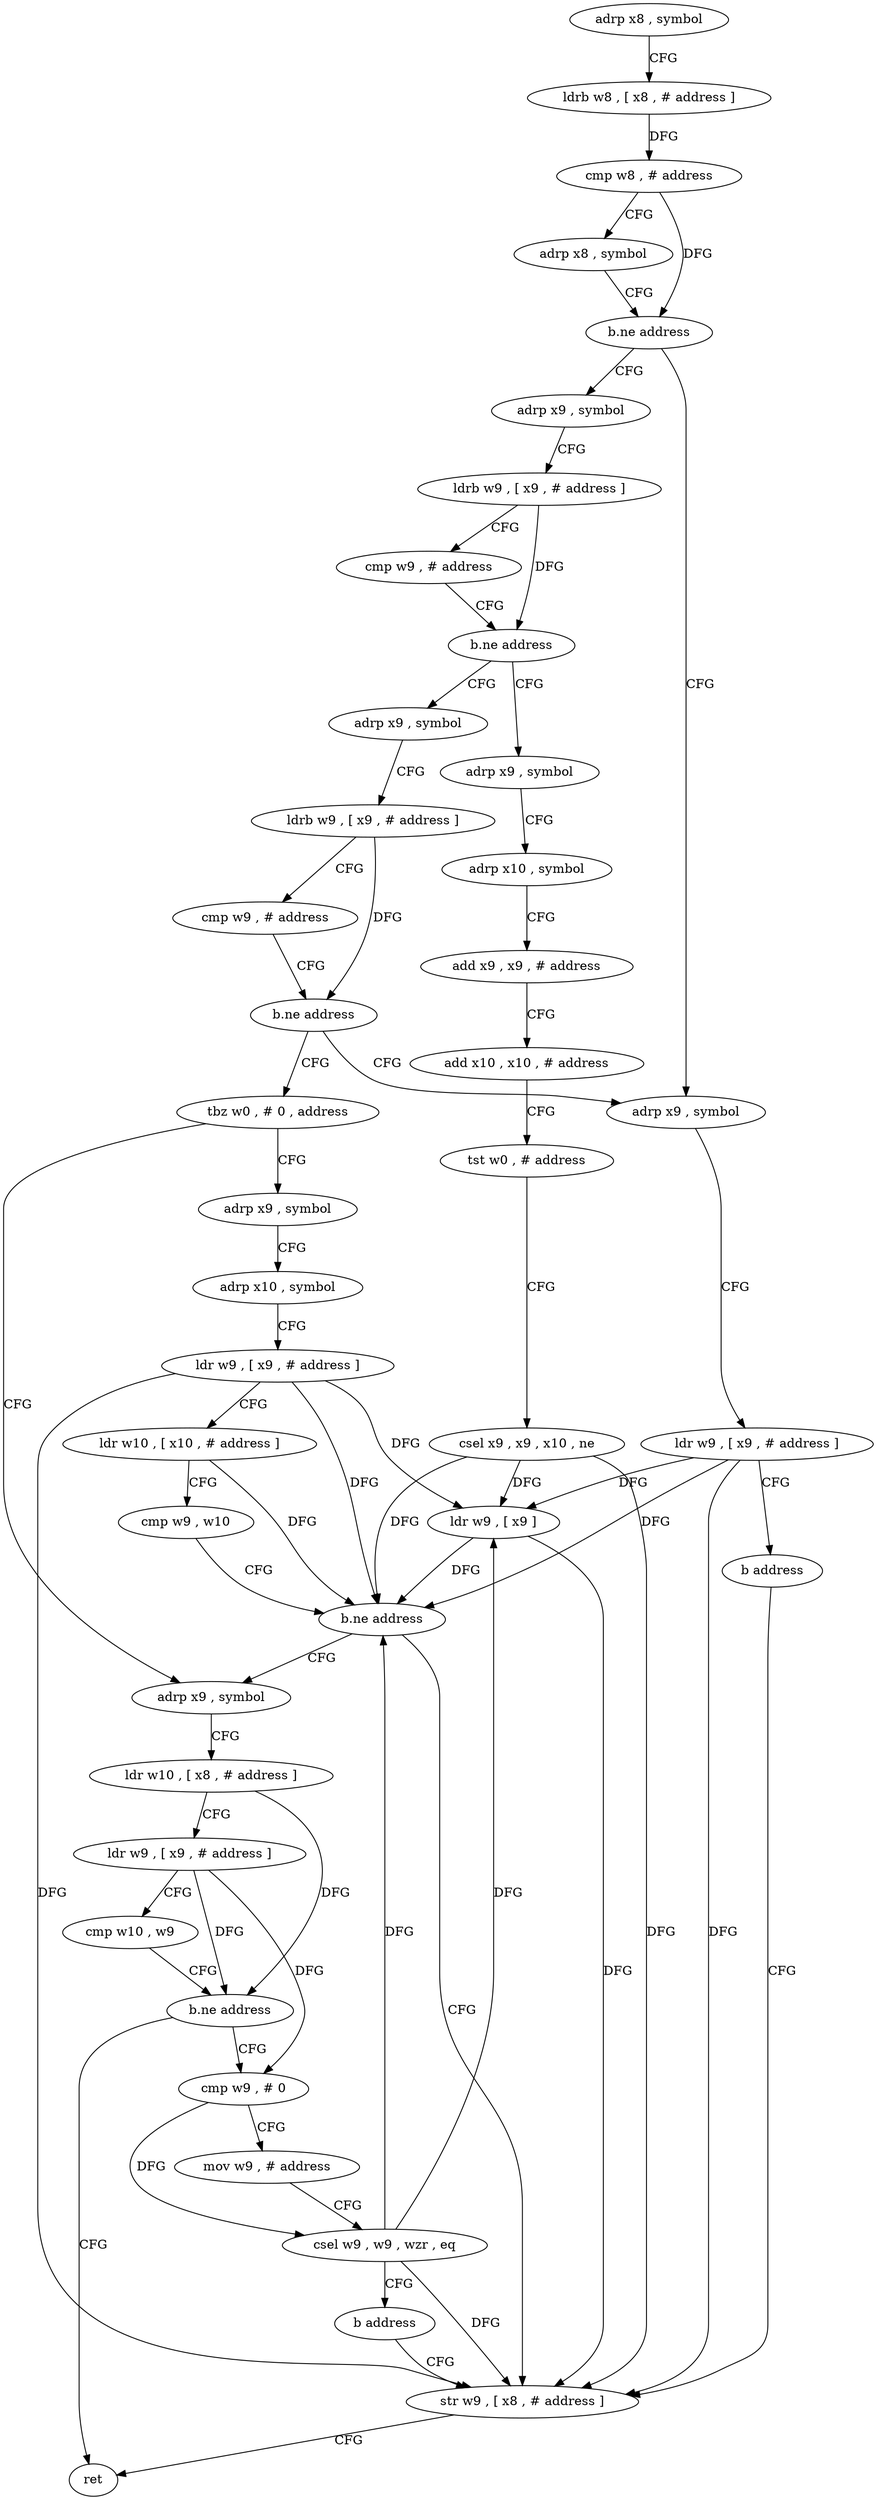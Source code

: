 digraph "func" {
"4204472" [label = "adrp x8 , symbol" ]
"4204476" [label = "ldrb w8 , [ x8 , # address ]" ]
"4204480" [label = "cmp w8 , # address" ]
"4204484" [label = "adrp x8 , symbol" ]
"4204488" [label = "b.ne address" ]
"4204504" [label = "adrp x9 , symbol" ]
"4204492" [label = "adrp x9 , symbol" ]
"4204508" [label = "ldrb w9 , [ x9 , # address ]" ]
"4204512" [label = "cmp w9 , # address" ]
"4204516" [label = "b.ne address" ]
"4204556" [label = "adrp x9 , symbol" ]
"4204520" [label = "adrp x9 , symbol" ]
"4204496" [label = "ldr w9 , [ x9 , # address ]" ]
"4204500" [label = "b address" ]
"4204548" [label = "str w9 , [ x8 , # address ]" ]
"4204560" [label = "ldrb w9 , [ x9 , # address ]" ]
"4204564" [label = "cmp w9 , # address" ]
"4204568" [label = "b.ne address" ]
"4204572" [label = "tbz w0 , # 0 , address" ]
"4204524" [label = "adrp x10 , symbol" ]
"4204528" [label = "add x9 , x9 , # address" ]
"4204532" [label = "add x10 , x10 , # address" ]
"4204536" [label = "tst w0 , # address" ]
"4204540" [label = "csel x9 , x9 , x10 , ne" ]
"4204544" [label = "ldr w9 , [ x9 ]" ]
"4204552" [label = "ret" ]
"4204600" [label = "adrp x9 , symbol" ]
"4204576" [label = "adrp x9 , symbol" ]
"4204604" [label = "ldr w10 , [ x8 , # address ]" ]
"4204608" [label = "ldr w9 , [ x9 , # address ]" ]
"4204612" [label = "cmp w10 , w9" ]
"4204616" [label = "b.ne address" ]
"4204620" [label = "cmp w9 , # 0" ]
"4204580" [label = "adrp x10 , symbol" ]
"4204584" [label = "ldr w9 , [ x9 , # address ]" ]
"4204588" [label = "ldr w10 , [ x10 , # address ]" ]
"4204592" [label = "cmp w9 , w10" ]
"4204596" [label = "b.ne address" ]
"4204624" [label = "mov w9 , # address" ]
"4204628" [label = "csel w9 , w9 , wzr , eq" ]
"4204632" [label = "b address" ]
"4204472" -> "4204476" [ label = "CFG" ]
"4204476" -> "4204480" [ label = "DFG" ]
"4204480" -> "4204484" [ label = "CFG" ]
"4204480" -> "4204488" [ label = "DFG" ]
"4204484" -> "4204488" [ label = "CFG" ]
"4204488" -> "4204504" [ label = "CFG" ]
"4204488" -> "4204492" [ label = "CFG" ]
"4204504" -> "4204508" [ label = "CFG" ]
"4204492" -> "4204496" [ label = "CFG" ]
"4204508" -> "4204512" [ label = "CFG" ]
"4204508" -> "4204516" [ label = "DFG" ]
"4204512" -> "4204516" [ label = "CFG" ]
"4204516" -> "4204556" [ label = "CFG" ]
"4204516" -> "4204520" [ label = "CFG" ]
"4204556" -> "4204560" [ label = "CFG" ]
"4204520" -> "4204524" [ label = "CFG" ]
"4204496" -> "4204500" [ label = "CFG" ]
"4204496" -> "4204548" [ label = "DFG" ]
"4204496" -> "4204596" [ label = "DFG" ]
"4204496" -> "4204544" [ label = "DFG" ]
"4204500" -> "4204548" [ label = "CFG" ]
"4204548" -> "4204552" [ label = "CFG" ]
"4204560" -> "4204564" [ label = "CFG" ]
"4204560" -> "4204568" [ label = "DFG" ]
"4204564" -> "4204568" [ label = "CFG" ]
"4204568" -> "4204492" [ label = "CFG" ]
"4204568" -> "4204572" [ label = "CFG" ]
"4204572" -> "4204600" [ label = "CFG" ]
"4204572" -> "4204576" [ label = "CFG" ]
"4204524" -> "4204528" [ label = "CFG" ]
"4204528" -> "4204532" [ label = "CFG" ]
"4204532" -> "4204536" [ label = "CFG" ]
"4204536" -> "4204540" [ label = "CFG" ]
"4204540" -> "4204544" [ label = "DFG" ]
"4204540" -> "4204548" [ label = "DFG" ]
"4204540" -> "4204596" [ label = "DFG" ]
"4204544" -> "4204548" [ label = "DFG" ]
"4204544" -> "4204596" [ label = "DFG" ]
"4204600" -> "4204604" [ label = "CFG" ]
"4204576" -> "4204580" [ label = "CFG" ]
"4204604" -> "4204608" [ label = "CFG" ]
"4204604" -> "4204616" [ label = "DFG" ]
"4204608" -> "4204612" [ label = "CFG" ]
"4204608" -> "4204616" [ label = "DFG" ]
"4204608" -> "4204620" [ label = "DFG" ]
"4204612" -> "4204616" [ label = "CFG" ]
"4204616" -> "4204552" [ label = "CFG" ]
"4204616" -> "4204620" [ label = "CFG" ]
"4204620" -> "4204624" [ label = "CFG" ]
"4204620" -> "4204628" [ label = "DFG" ]
"4204580" -> "4204584" [ label = "CFG" ]
"4204584" -> "4204588" [ label = "CFG" ]
"4204584" -> "4204548" [ label = "DFG" ]
"4204584" -> "4204596" [ label = "DFG" ]
"4204584" -> "4204544" [ label = "DFG" ]
"4204588" -> "4204592" [ label = "CFG" ]
"4204588" -> "4204596" [ label = "DFG" ]
"4204592" -> "4204596" [ label = "CFG" ]
"4204596" -> "4204548" [ label = "CFG" ]
"4204596" -> "4204600" [ label = "CFG" ]
"4204624" -> "4204628" [ label = "CFG" ]
"4204628" -> "4204632" [ label = "CFG" ]
"4204628" -> "4204548" [ label = "DFG" ]
"4204628" -> "4204544" [ label = "DFG" ]
"4204628" -> "4204596" [ label = "DFG" ]
"4204632" -> "4204548" [ label = "CFG" ]
}
